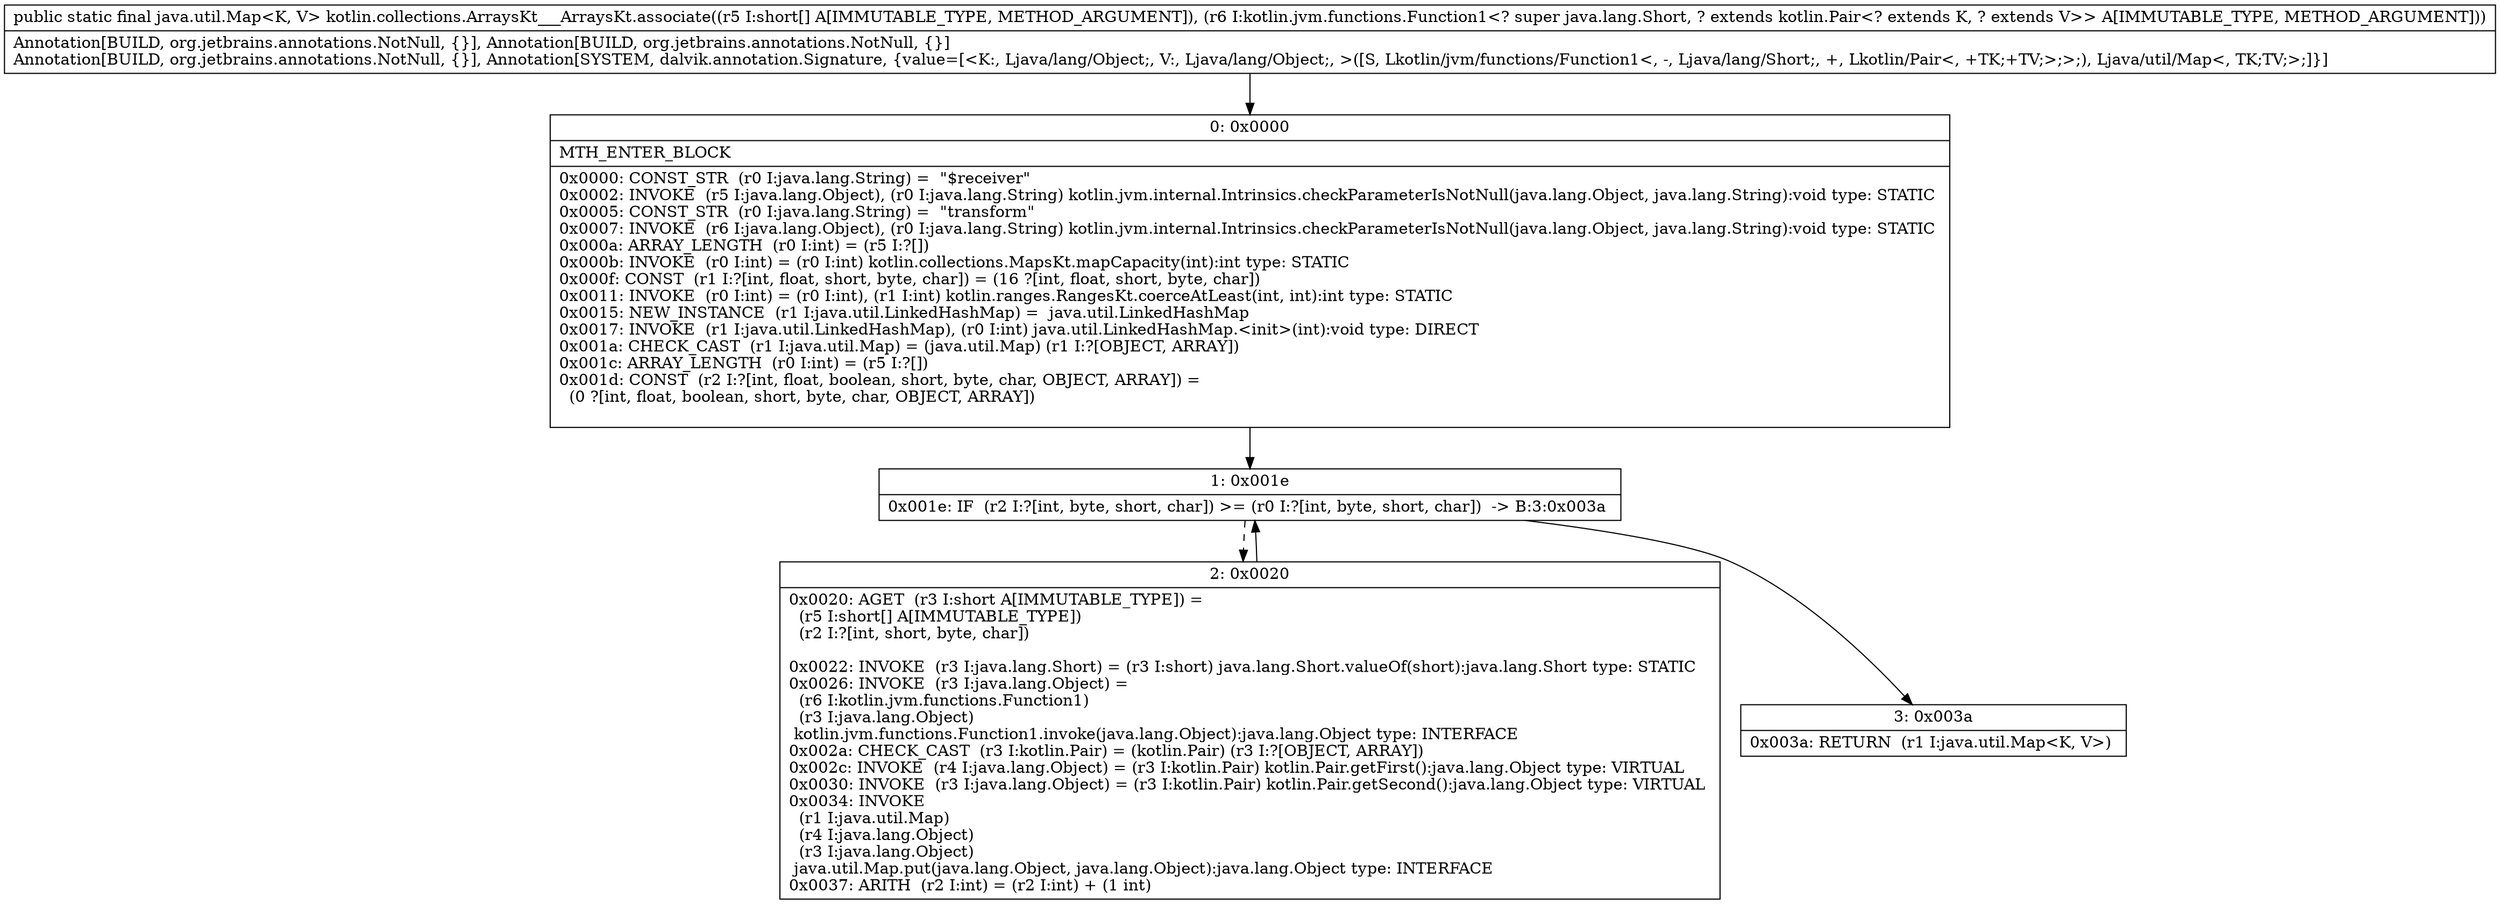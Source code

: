 digraph "CFG forkotlin.collections.ArraysKt___ArraysKt.associate([SLkotlin\/jvm\/functions\/Function1;)Ljava\/util\/Map;" {
Node_0 [shape=record,label="{0\:\ 0x0000|MTH_ENTER_BLOCK\l|0x0000: CONST_STR  (r0 I:java.lang.String) =  \"$receiver\" \l0x0002: INVOKE  (r5 I:java.lang.Object), (r0 I:java.lang.String) kotlin.jvm.internal.Intrinsics.checkParameterIsNotNull(java.lang.Object, java.lang.String):void type: STATIC \l0x0005: CONST_STR  (r0 I:java.lang.String) =  \"transform\" \l0x0007: INVOKE  (r6 I:java.lang.Object), (r0 I:java.lang.String) kotlin.jvm.internal.Intrinsics.checkParameterIsNotNull(java.lang.Object, java.lang.String):void type: STATIC \l0x000a: ARRAY_LENGTH  (r0 I:int) = (r5 I:?[]) \l0x000b: INVOKE  (r0 I:int) = (r0 I:int) kotlin.collections.MapsKt.mapCapacity(int):int type: STATIC \l0x000f: CONST  (r1 I:?[int, float, short, byte, char]) = (16 ?[int, float, short, byte, char]) \l0x0011: INVOKE  (r0 I:int) = (r0 I:int), (r1 I:int) kotlin.ranges.RangesKt.coerceAtLeast(int, int):int type: STATIC \l0x0015: NEW_INSTANCE  (r1 I:java.util.LinkedHashMap) =  java.util.LinkedHashMap \l0x0017: INVOKE  (r1 I:java.util.LinkedHashMap), (r0 I:int) java.util.LinkedHashMap.\<init\>(int):void type: DIRECT \l0x001a: CHECK_CAST  (r1 I:java.util.Map) = (java.util.Map) (r1 I:?[OBJECT, ARRAY]) \l0x001c: ARRAY_LENGTH  (r0 I:int) = (r5 I:?[]) \l0x001d: CONST  (r2 I:?[int, float, boolean, short, byte, char, OBJECT, ARRAY]) = \l  (0 ?[int, float, boolean, short, byte, char, OBJECT, ARRAY])\l \l}"];
Node_1 [shape=record,label="{1\:\ 0x001e|0x001e: IF  (r2 I:?[int, byte, short, char]) \>= (r0 I:?[int, byte, short, char])  \-\> B:3:0x003a \l}"];
Node_2 [shape=record,label="{2\:\ 0x0020|0x0020: AGET  (r3 I:short A[IMMUTABLE_TYPE]) = \l  (r5 I:short[] A[IMMUTABLE_TYPE])\l  (r2 I:?[int, short, byte, char])\l \l0x0022: INVOKE  (r3 I:java.lang.Short) = (r3 I:short) java.lang.Short.valueOf(short):java.lang.Short type: STATIC \l0x0026: INVOKE  (r3 I:java.lang.Object) = \l  (r6 I:kotlin.jvm.functions.Function1)\l  (r3 I:java.lang.Object)\l kotlin.jvm.functions.Function1.invoke(java.lang.Object):java.lang.Object type: INTERFACE \l0x002a: CHECK_CAST  (r3 I:kotlin.Pair) = (kotlin.Pair) (r3 I:?[OBJECT, ARRAY]) \l0x002c: INVOKE  (r4 I:java.lang.Object) = (r3 I:kotlin.Pair) kotlin.Pair.getFirst():java.lang.Object type: VIRTUAL \l0x0030: INVOKE  (r3 I:java.lang.Object) = (r3 I:kotlin.Pair) kotlin.Pair.getSecond():java.lang.Object type: VIRTUAL \l0x0034: INVOKE  \l  (r1 I:java.util.Map)\l  (r4 I:java.lang.Object)\l  (r3 I:java.lang.Object)\l java.util.Map.put(java.lang.Object, java.lang.Object):java.lang.Object type: INTERFACE \l0x0037: ARITH  (r2 I:int) = (r2 I:int) + (1 int) \l}"];
Node_3 [shape=record,label="{3\:\ 0x003a|0x003a: RETURN  (r1 I:java.util.Map\<K, V\>) \l}"];
MethodNode[shape=record,label="{public static final java.util.Map\<K, V\> kotlin.collections.ArraysKt___ArraysKt.associate((r5 I:short[] A[IMMUTABLE_TYPE, METHOD_ARGUMENT]), (r6 I:kotlin.jvm.functions.Function1\<? super java.lang.Short, ? extends kotlin.Pair\<? extends K, ? extends V\>\> A[IMMUTABLE_TYPE, METHOD_ARGUMENT]))  | Annotation[BUILD, org.jetbrains.annotations.NotNull, \{\}], Annotation[BUILD, org.jetbrains.annotations.NotNull, \{\}]\lAnnotation[BUILD, org.jetbrains.annotations.NotNull, \{\}], Annotation[SYSTEM, dalvik.annotation.Signature, \{value=[\<K:, Ljava\/lang\/Object;, V:, Ljava\/lang\/Object;, \>([S, Lkotlin\/jvm\/functions\/Function1\<, \-, Ljava\/lang\/Short;, +, Lkotlin\/Pair\<, +TK;+TV;\>;\>;), Ljava\/util\/Map\<, TK;TV;\>;]\}]\l}"];
MethodNode -> Node_0;
Node_0 -> Node_1;
Node_1 -> Node_2[style=dashed];
Node_1 -> Node_3;
Node_2 -> Node_1;
}

